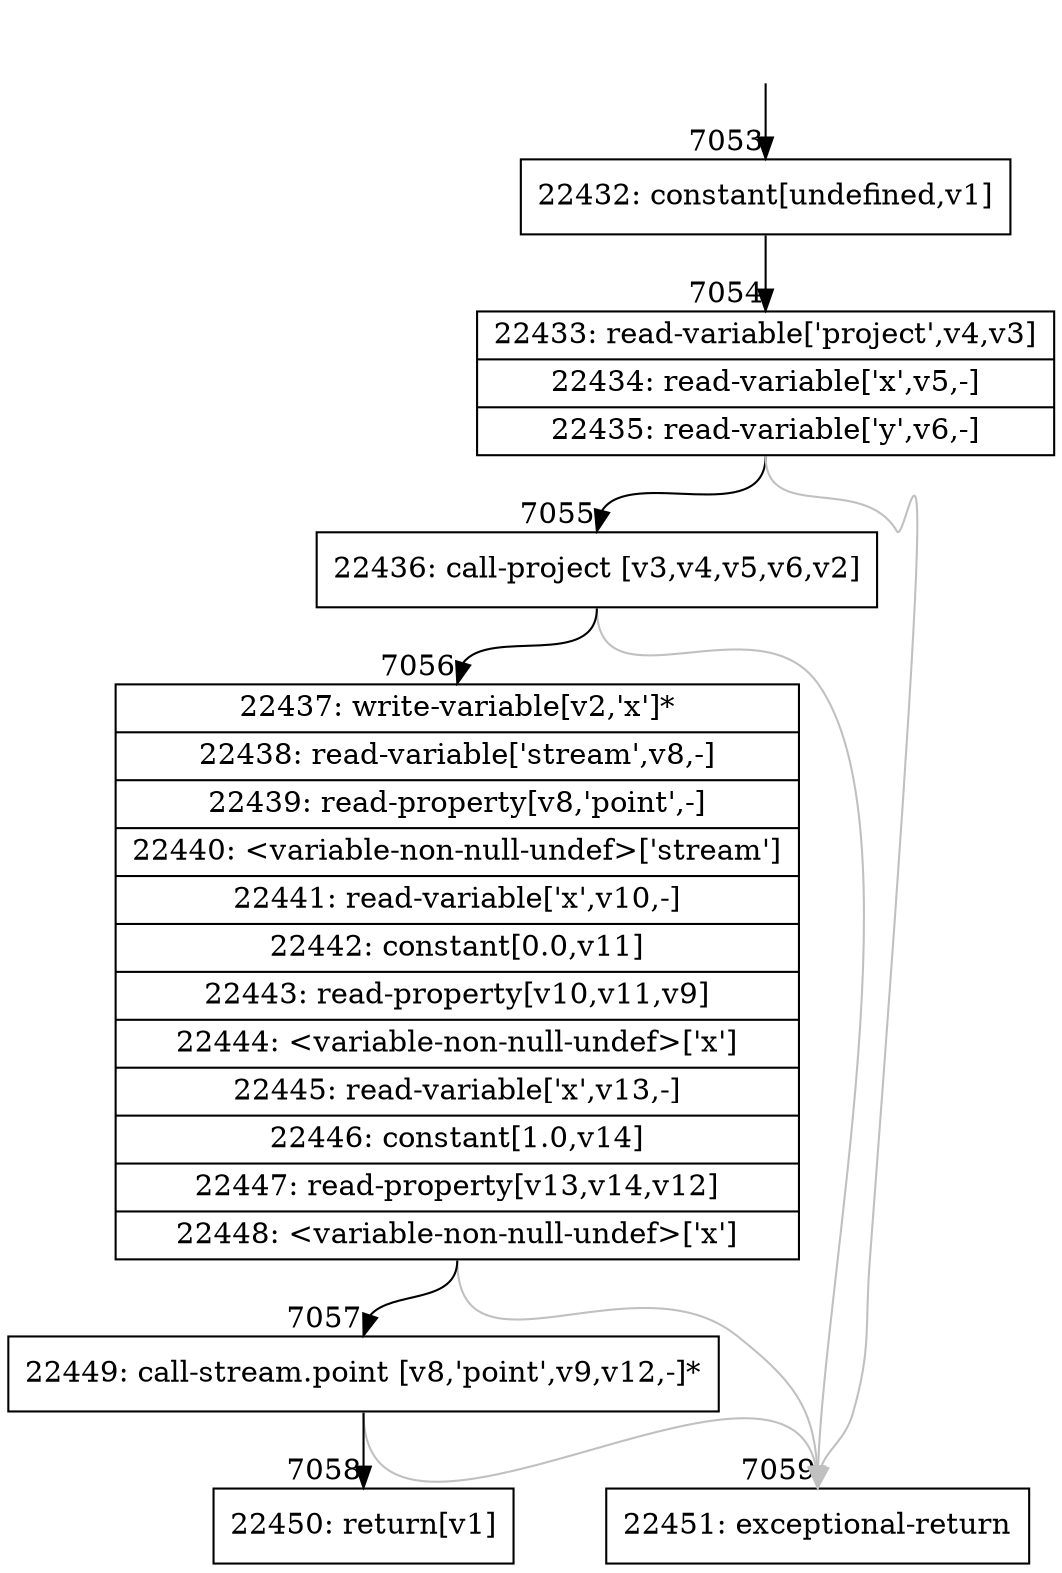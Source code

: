 digraph {
rankdir="TD"
BB_entry651[shape=none,label=""];
BB_entry651 -> BB7053 [tailport=s, headport=n, headlabel="    7053"]
BB7053 [shape=record label="{22432: constant[undefined,v1]}" ] 
BB7053 -> BB7054 [tailport=s, headport=n, headlabel="      7054"]
BB7054 [shape=record label="{22433: read-variable['project',v4,v3]|22434: read-variable['x',v5,-]|22435: read-variable['y',v6,-]}" ] 
BB7054 -> BB7055 [tailport=s, headport=n, headlabel="      7055"]
BB7054 -> BB7059 [tailport=s, headport=n, color=gray, headlabel="      7059"]
BB7055 [shape=record label="{22436: call-project [v3,v4,v5,v6,v2]}" ] 
BB7055 -> BB7056 [tailport=s, headport=n, headlabel="      7056"]
BB7055 -> BB7059 [tailport=s, headport=n, color=gray]
BB7056 [shape=record label="{22437: write-variable[v2,'x']*|22438: read-variable['stream',v8,-]|22439: read-property[v8,'point',-]|22440: \<variable-non-null-undef\>['stream']|22441: read-variable['x',v10,-]|22442: constant[0.0,v11]|22443: read-property[v10,v11,v9]|22444: \<variable-non-null-undef\>['x']|22445: read-variable['x',v13,-]|22446: constant[1.0,v14]|22447: read-property[v13,v14,v12]|22448: \<variable-non-null-undef\>['x']}" ] 
BB7056 -> BB7057 [tailport=s, headport=n, headlabel="      7057"]
BB7056 -> BB7059 [tailport=s, headport=n, color=gray]
BB7057 [shape=record label="{22449: call-stream.point [v8,'point',v9,v12,-]*}" ] 
BB7057 -> BB7058 [tailport=s, headport=n, headlabel="      7058"]
BB7057 -> BB7059 [tailport=s, headport=n, color=gray]
BB7058 [shape=record label="{22450: return[v1]}" ] 
BB7059 [shape=record label="{22451: exceptional-return}" ] 
//#$~ 4122
}
